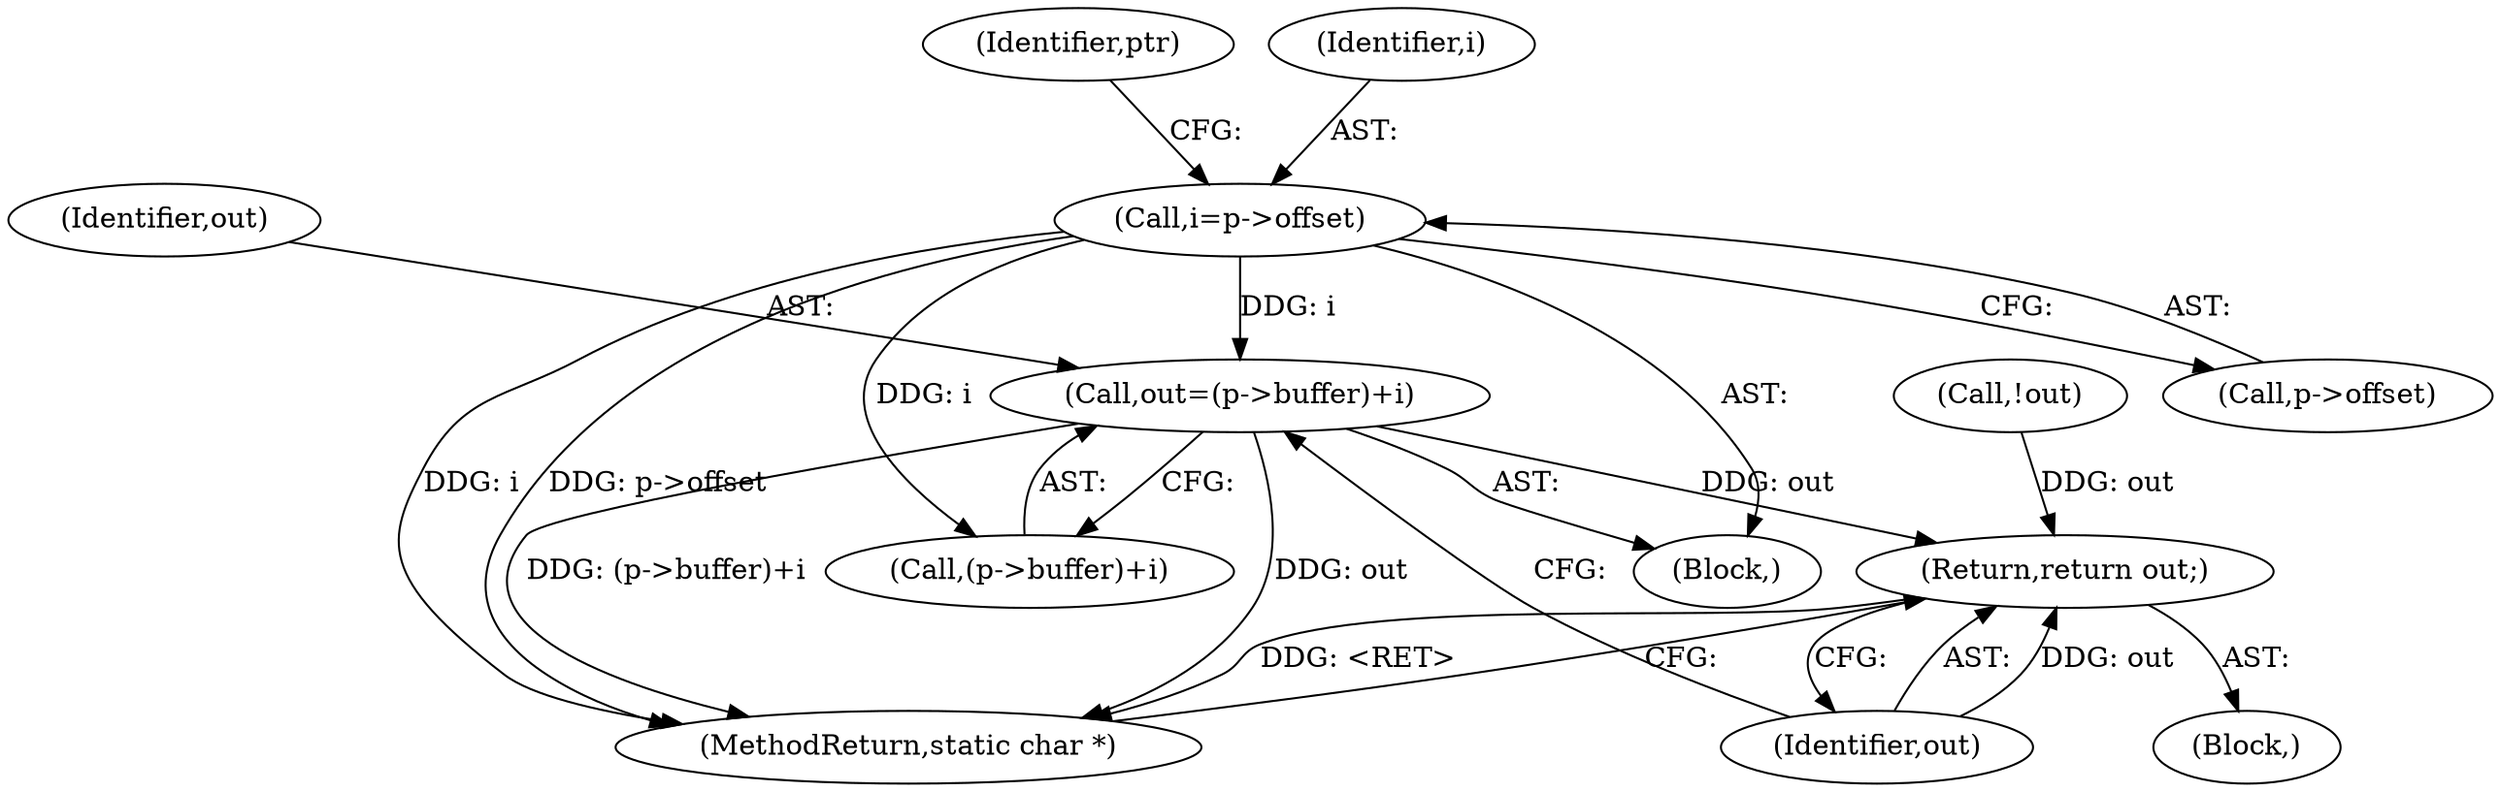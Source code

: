 digraph "0_iperf_91f2fa59e8ed80dfbf400add0164ee0e508e412a_40@pointer" {
"1000301" [label="(Call,out=(p->buffer)+i)"];
"1000186" [label="(Call,i=p->offset)"];
"1000495" [label="(Return,return out;)"];
"1000496" [label="(Identifier,out)"];
"1000302" [label="(Identifier,out)"];
"1000495" [label="(Return,return out;)"];
"1000303" [label="(Call,(p->buffer)+i)"];
"1000114" [label="(Block,)"];
"1000301" [label="(Call,out=(p->buffer)+i)"];
"1000186" [label="(Call,i=p->offset)"];
"1000185" [label="(Block,)"];
"1000389" [label="(Call,!out)"];
"1000497" [label="(MethodReturn,static char *)"];
"1000192" [label="(Identifier,ptr)"];
"1000188" [label="(Call,p->offset)"];
"1000187" [label="(Identifier,i)"];
"1000301" -> "1000185"  [label="AST: "];
"1000301" -> "1000303"  [label="CFG: "];
"1000302" -> "1000301"  [label="AST: "];
"1000303" -> "1000301"  [label="AST: "];
"1000496" -> "1000301"  [label="CFG: "];
"1000301" -> "1000497"  [label="DDG: (p->buffer)+i"];
"1000301" -> "1000497"  [label="DDG: out"];
"1000186" -> "1000301"  [label="DDG: i"];
"1000301" -> "1000495"  [label="DDG: out"];
"1000186" -> "1000185"  [label="AST: "];
"1000186" -> "1000188"  [label="CFG: "];
"1000187" -> "1000186"  [label="AST: "];
"1000188" -> "1000186"  [label="AST: "];
"1000192" -> "1000186"  [label="CFG: "];
"1000186" -> "1000497"  [label="DDG: p->offset"];
"1000186" -> "1000497"  [label="DDG: i"];
"1000186" -> "1000303"  [label="DDG: i"];
"1000495" -> "1000114"  [label="AST: "];
"1000495" -> "1000496"  [label="CFG: "];
"1000496" -> "1000495"  [label="AST: "];
"1000497" -> "1000495"  [label="CFG: "];
"1000495" -> "1000497"  [label="DDG: <RET>"];
"1000496" -> "1000495"  [label="DDG: out"];
"1000389" -> "1000495"  [label="DDG: out"];
}
